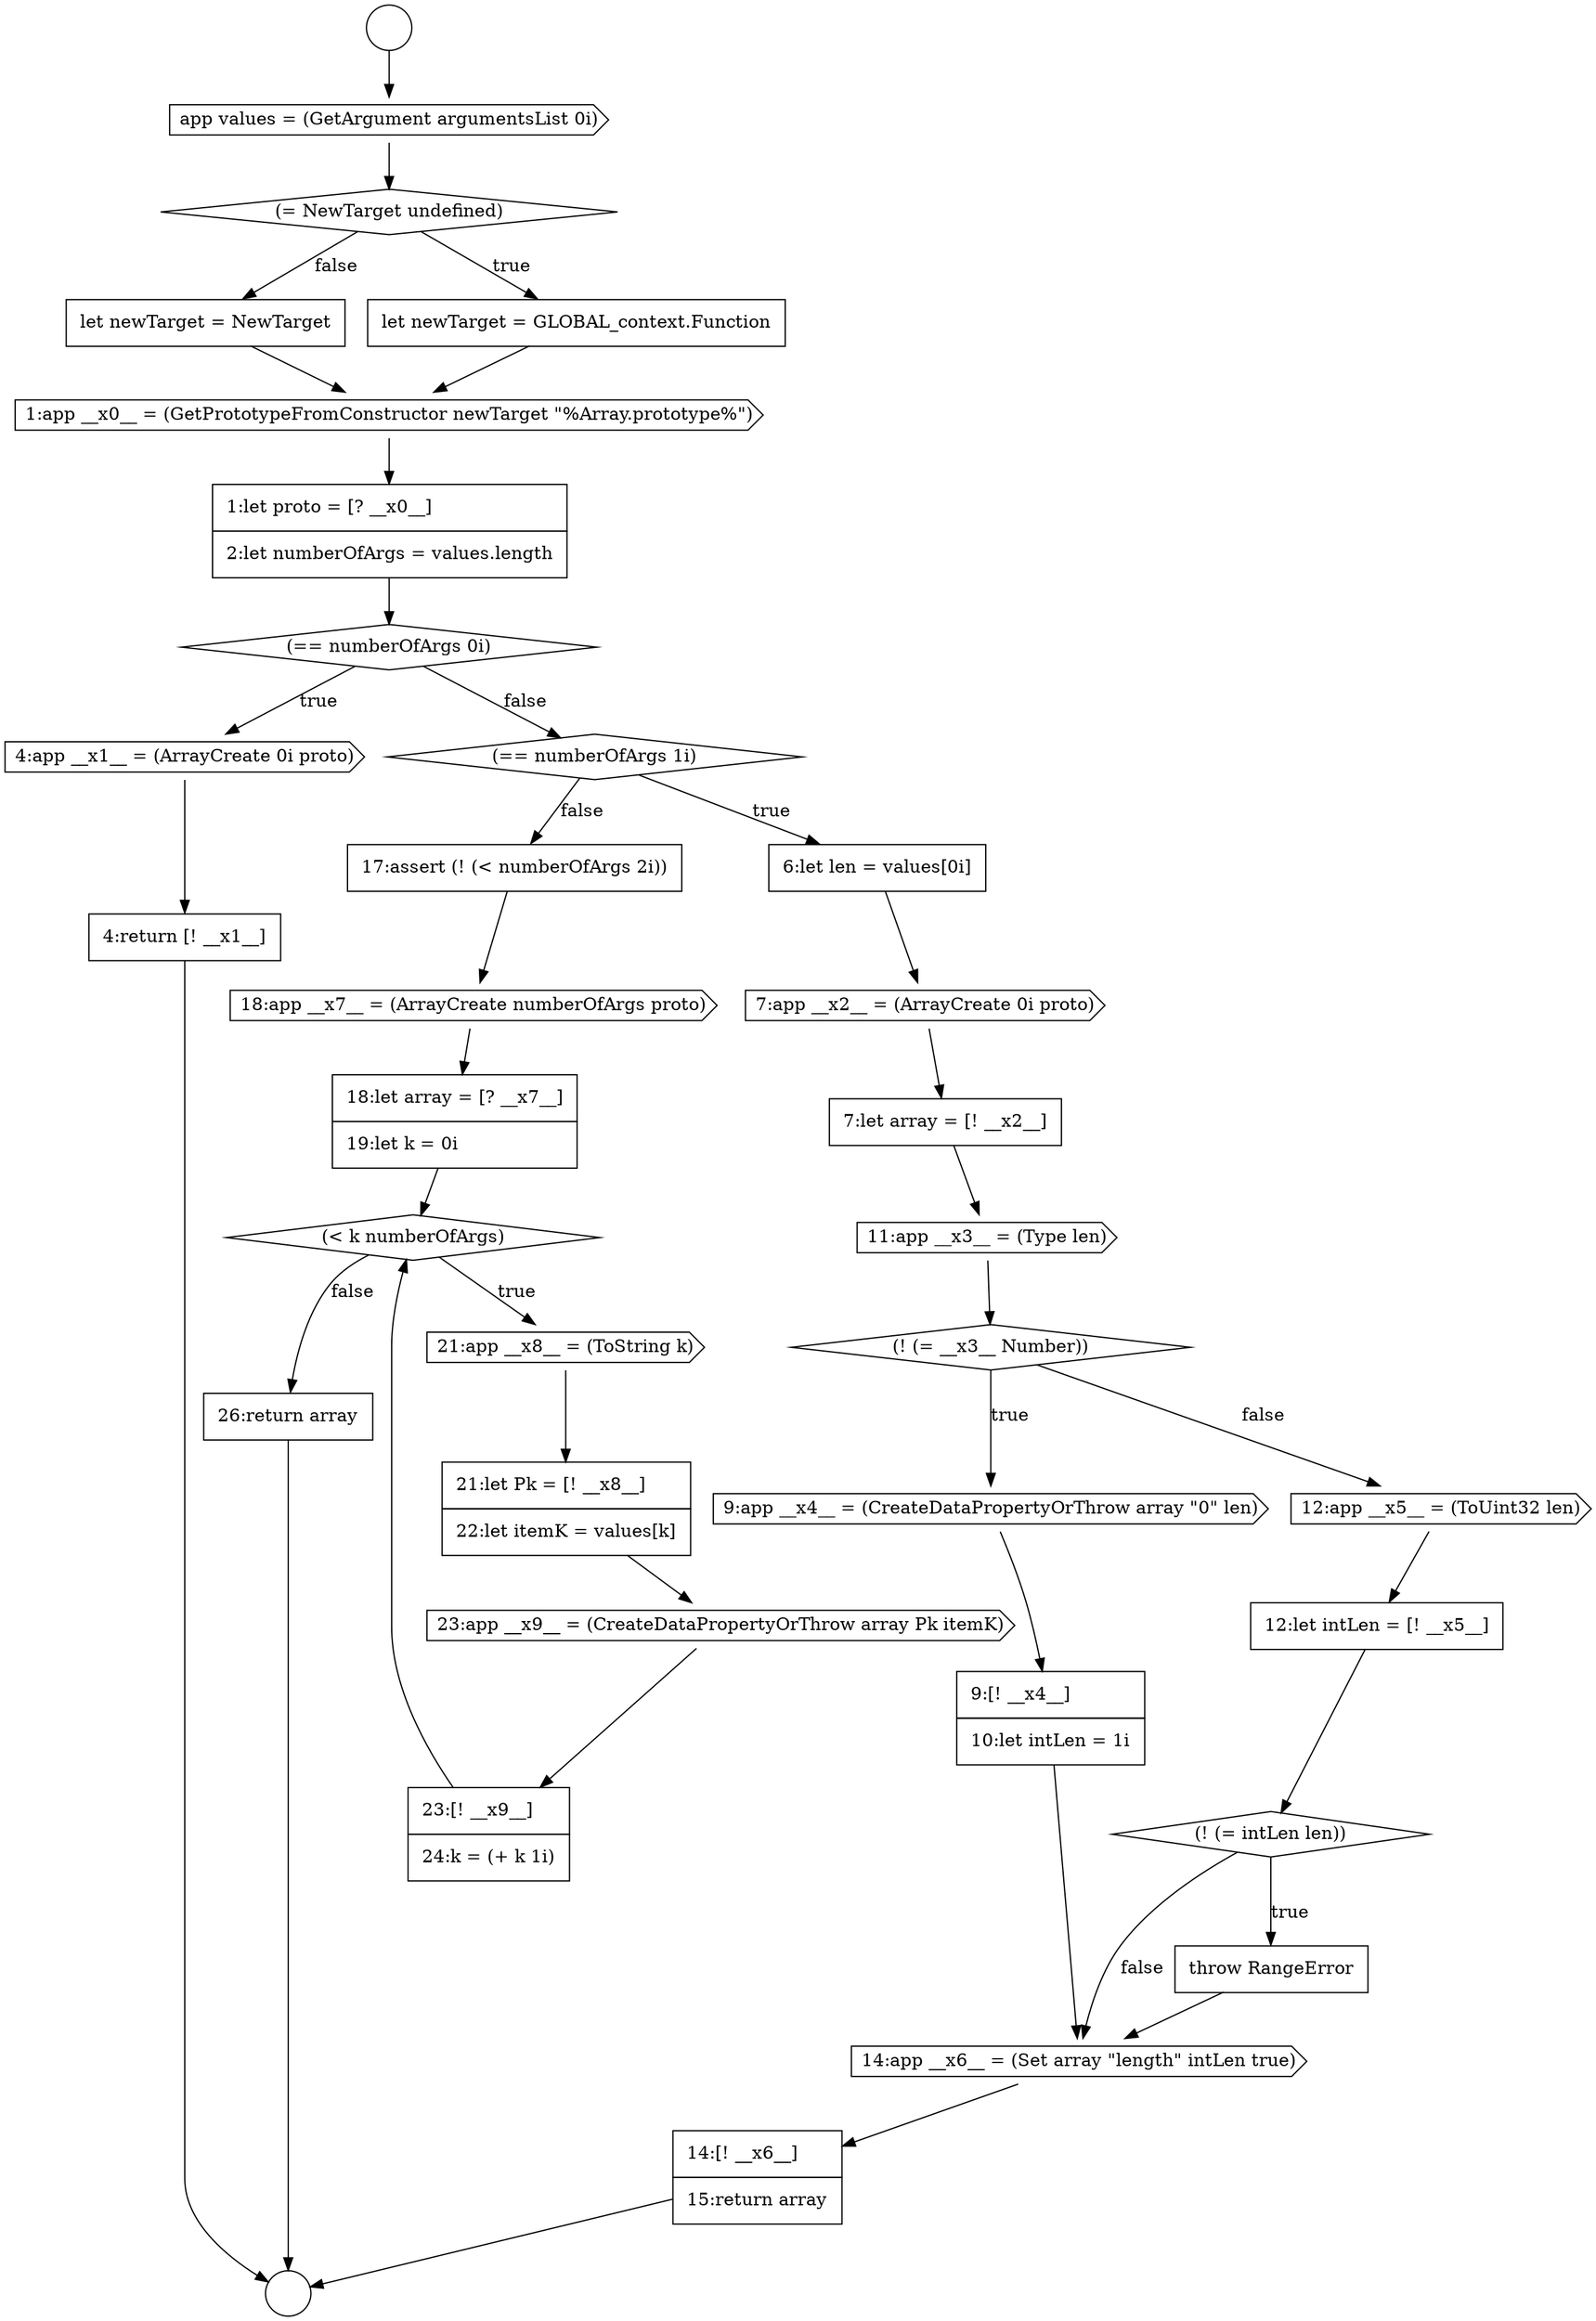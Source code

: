 digraph {
  node0 [shape=circle label=" " color="black" fillcolor="white" style=filled]
  node5 [shape=none, margin=0, label=<<font color="black">
    <table border="0" cellborder="1" cellspacing="0" cellpadding="10">
      <tr><td align="left">let newTarget = NewTarget</td></tr>
    </table>
  </font>> color="black" fillcolor="white" style=filled]
  node10 [shape=none, margin=0, label=<<font color="black">
    <table border="0" cellborder="1" cellspacing="0" cellpadding="10">
      <tr><td align="left">4:return [! __x1__]</td></tr>
    </table>
  </font>> color="black" fillcolor="white" style=filled]
  node14 [shape=none, margin=0, label=<<font color="black">
    <table border="0" cellborder="1" cellspacing="0" cellpadding="10">
      <tr><td align="left">7:let array = [! __x2__]</td></tr>
    </table>
  </font>> color="black" fillcolor="white" style=filled]
  node1 [shape=circle label=" " color="black" fillcolor="white" style=filled]
  node6 [shape=cds, label=<<font color="black">1:app __x0__ = (GetPrototypeFromConstructor newTarget &quot;%Array.prototype%&quot;)</font>> color="black" fillcolor="white" style=filled]
  node9 [shape=cds, label=<<font color="black">4:app __x1__ = (ArrayCreate 0i proto)</font>> color="black" fillcolor="white" style=filled]
  node13 [shape=cds, label=<<font color="black">7:app __x2__ = (ArrayCreate 0i proto)</font>> color="black" fillcolor="white" style=filled]
  node2 [shape=cds, label=<<font color="black">app values = (GetArgument argumentsList 0i)</font>> color="black" fillcolor="white" style=filled]
  node12 [shape=none, margin=0, label=<<font color="black">
    <table border="0" cellborder="1" cellspacing="0" cellpadding="10">
      <tr><td align="left">6:let len = values[0i]</td></tr>
    </table>
  </font>> color="black" fillcolor="white" style=filled]
  node7 [shape=none, margin=0, label=<<font color="black">
    <table border="0" cellborder="1" cellspacing="0" cellpadding="10">
      <tr><td align="left">1:let proto = [? __x0__]</td></tr>
      <tr><td align="left">2:let numberOfArgs = values.length</td></tr>
    </table>
  </font>> color="black" fillcolor="white" style=filled]
  node3 [shape=diamond, label=<<font color="black">(= NewTarget undefined)</font>> color="black" fillcolor="white" style=filled]
  node18 [shape=none, margin=0, label=<<font color="black">
    <table border="0" cellborder="1" cellspacing="0" cellpadding="10">
      <tr><td align="left">9:[! __x4__]</td></tr>
      <tr><td align="left">10:let intLen = 1i</td></tr>
    </table>
  </font>> color="black" fillcolor="white" style=filled]
  node11 [shape=diamond, label=<<font color="black">(== numberOfArgs 1i)</font>> color="black" fillcolor="white" style=filled]
  node8 [shape=diamond, label=<<font color="black">(== numberOfArgs 0i)</font>> color="black" fillcolor="white" style=filled]
  node4 [shape=none, margin=0, label=<<font color="black">
    <table border="0" cellborder="1" cellspacing="0" cellpadding="10">
      <tr><td align="left">let newTarget = GLOBAL_context.Function</td></tr>
    </table>
  </font>> color="black" fillcolor="white" style=filled]
  node15 [shape=cds, label=<<font color="black">11:app __x3__ = (Type len)</font>> color="black" fillcolor="white" style=filled]
  node24 [shape=none, margin=0, label=<<font color="black">
    <table border="0" cellborder="1" cellspacing="0" cellpadding="10">
      <tr><td align="left">14:[! __x6__]</td></tr>
      <tr><td align="left">15:return array</td></tr>
    </table>
  </font>> color="black" fillcolor="white" style=filled]
  node25 [shape=none, margin=0, label=<<font color="black">
    <table border="0" cellborder="1" cellspacing="0" cellpadding="10">
      <tr><td align="left">17:assert (! (&lt; numberOfArgs 2i))</td></tr>
    </table>
  </font>> color="black" fillcolor="white" style=filled]
  node20 [shape=none, margin=0, label=<<font color="black">
    <table border="0" cellborder="1" cellspacing="0" cellpadding="10">
      <tr><td align="left">12:let intLen = [! __x5__]</td></tr>
    </table>
  </font>> color="black" fillcolor="white" style=filled]
  node29 [shape=cds, label=<<font color="black">21:app __x8__ = (ToString k)</font>> color="black" fillcolor="white" style=filled]
  node28 [shape=diamond, label=<<font color="black">(&lt; k numberOfArgs)</font>> color="black" fillcolor="white" style=filled]
  node21 [shape=diamond, label=<<font color="black">(! (= intLen len))</font>> color="black" fillcolor="white" style=filled]
  node33 [shape=none, margin=0, label=<<font color="black">
    <table border="0" cellborder="1" cellspacing="0" cellpadding="10">
      <tr><td align="left">26:return array</td></tr>
    </table>
  </font>> color="black" fillcolor="white" style=filled]
  node32 [shape=none, margin=0, label=<<font color="black">
    <table border="0" cellborder="1" cellspacing="0" cellpadding="10">
      <tr><td align="left">23:[! __x9__]</td></tr>
      <tr><td align="left">24:k = (+ k 1i)</td></tr>
    </table>
  </font>> color="black" fillcolor="white" style=filled]
  node17 [shape=cds, label=<<font color="black">9:app __x4__ = (CreateDataPropertyOrThrow array &quot;0&quot; len)</font>> color="black" fillcolor="white" style=filled]
  node22 [shape=none, margin=0, label=<<font color="black">
    <table border="0" cellborder="1" cellspacing="0" cellpadding="10">
      <tr><td align="left">throw RangeError</td></tr>
    </table>
  </font>> color="black" fillcolor="white" style=filled]
  node27 [shape=none, margin=0, label=<<font color="black">
    <table border="0" cellborder="1" cellspacing="0" cellpadding="10">
      <tr><td align="left">18:let array = [? __x7__]</td></tr>
      <tr><td align="left">19:let k = 0i</td></tr>
    </table>
  </font>> color="black" fillcolor="white" style=filled]
  node16 [shape=diamond, label=<<font color="black">(! (= __x3__ Number))</font>> color="black" fillcolor="white" style=filled]
  node31 [shape=cds, label=<<font color="black">23:app __x9__ = (CreateDataPropertyOrThrow array Pk itemK)</font>> color="black" fillcolor="white" style=filled]
  node26 [shape=cds, label=<<font color="black">18:app __x7__ = (ArrayCreate numberOfArgs proto)</font>> color="black" fillcolor="white" style=filled]
  node23 [shape=cds, label=<<font color="black">14:app __x6__ = (Set array &quot;length&quot; intLen true)</font>> color="black" fillcolor="white" style=filled]
  node30 [shape=none, margin=0, label=<<font color="black">
    <table border="0" cellborder="1" cellspacing="0" cellpadding="10">
      <tr><td align="left">21:let Pk = [! __x8__]</td></tr>
      <tr><td align="left">22:let itemK = values[k]</td></tr>
    </table>
  </font>> color="black" fillcolor="white" style=filled]
  node19 [shape=cds, label=<<font color="black">12:app __x5__ = (ToUint32 len)</font>> color="black" fillcolor="white" style=filled]
  node5 -> node6 [ color="black"]
  node29 -> node30 [ color="black"]
  node0 -> node2 [ color="black"]
  node30 -> node31 [ color="black"]
  node26 -> node27 [ color="black"]
  node25 -> node26 [ color="black"]
  node20 -> node21 [ color="black"]
  node16 -> node17 [label=<<font color="black">true</font>> color="black"]
  node16 -> node19 [label=<<font color="black">false</font>> color="black"]
  node18 -> node23 [ color="black"]
  node17 -> node18 [ color="black"]
  node4 -> node6 [ color="black"]
  node7 -> node8 [ color="black"]
  node32 -> node28 [ color="black"]
  node2 -> node3 [ color="black"]
  node33 -> node1 [ color="black"]
  node3 -> node4 [label=<<font color="black">true</font>> color="black"]
  node3 -> node5 [label=<<font color="black">false</font>> color="black"]
  node15 -> node16 [ color="black"]
  node19 -> node20 [ color="black"]
  node13 -> node14 [ color="black"]
  node8 -> node9 [label=<<font color="black">true</font>> color="black"]
  node8 -> node11 [label=<<font color="black">false</font>> color="black"]
  node28 -> node29 [label=<<font color="black">true</font>> color="black"]
  node28 -> node33 [label=<<font color="black">false</font>> color="black"]
  node10 -> node1 [ color="black"]
  node12 -> node13 [ color="black"]
  node22 -> node23 [ color="black"]
  node6 -> node7 [ color="black"]
  node21 -> node22 [label=<<font color="black">true</font>> color="black"]
  node21 -> node23 [label=<<font color="black">false</font>> color="black"]
  node9 -> node10 [ color="black"]
  node11 -> node12 [label=<<font color="black">true</font>> color="black"]
  node11 -> node25 [label=<<font color="black">false</font>> color="black"]
  node27 -> node28 [ color="black"]
  node24 -> node1 [ color="black"]
  node23 -> node24 [ color="black"]
  node14 -> node15 [ color="black"]
  node31 -> node32 [ color="black"]
}
